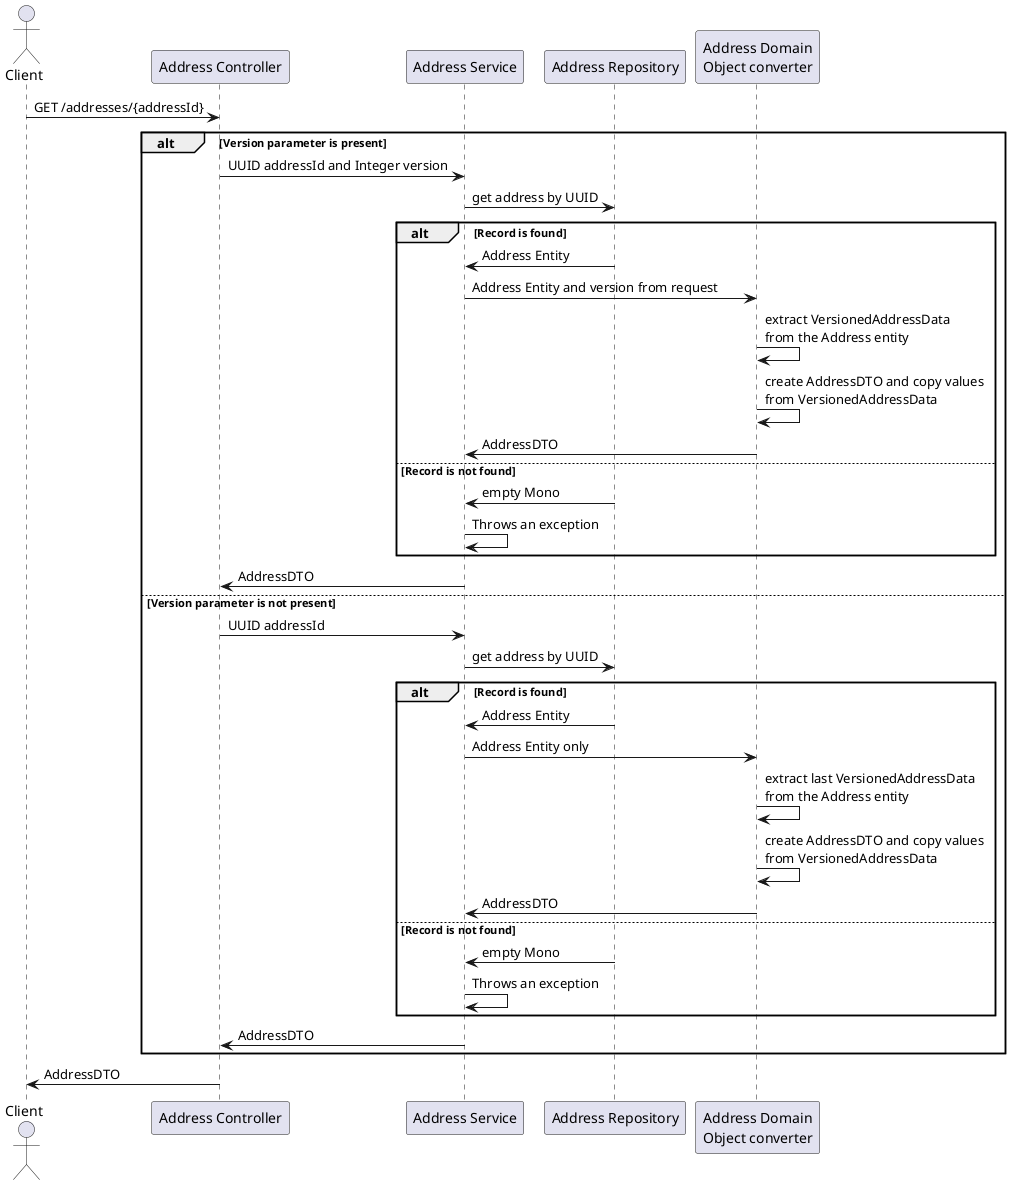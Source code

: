 @startuml Sirius Address Service: Get Customer by ID
    actor "Client" as client
    participant "Address Controller" as addressController
    participant "Address Service" as addressService
    participant "Address Repository" as addressRepository
    participant "Address Domain\nObject converter" as addressMapper

    client -> addressController: GET /addresses/{addressId}

        alt Version parameter is present

            addressController -> addressService: UUID addressId and Integer version
                
                addressService -> addressRepository: get address by UUID
                alt Record is found
                    addressRepository -> addressService: Address Entity

                    addressService -> addressMapper: Address Entity and version from request
                    addressMapper -> addressMapper: extract VersionedAddressData\nfrom the Address entity
                    addressMapper -> addressMapper: create AddressDTO and copy values\nfrom VersionedAddressData
                    addressMapper -> addressService: AddressDTO
                else Record is not found
                    addressRepository -> addressService: empty Mono
                    addressService -> addressService: Throws an exception
                end

            addressService -> addressController: AddressDTO

        else Version parameter is not present

            addressController -> addressService: UUID addressId

                addressService -> addressRepository: get address by UUID
                alt Record is found
                    addressRepository -> addressService: Address Entity

                    addressService -> addressMapper: Address Entity only
                    addressMapper -> addressMapper: extract last VersionedAddressData\nfrom the Address entity
                    addressMapper -> addressMapper: create AddressDTO and copy values\nfrom VersionedAddressData
                    addressMapper -> addressService: AddressDTO
                else Record is not found
                    addressRepository -> addressService: empty Mono
                    addressService -> addressService: Throws an exception
                end

            addressService -> addressController: AddressDTO

        end

    addressController -> client: AddressDTO
@enduml